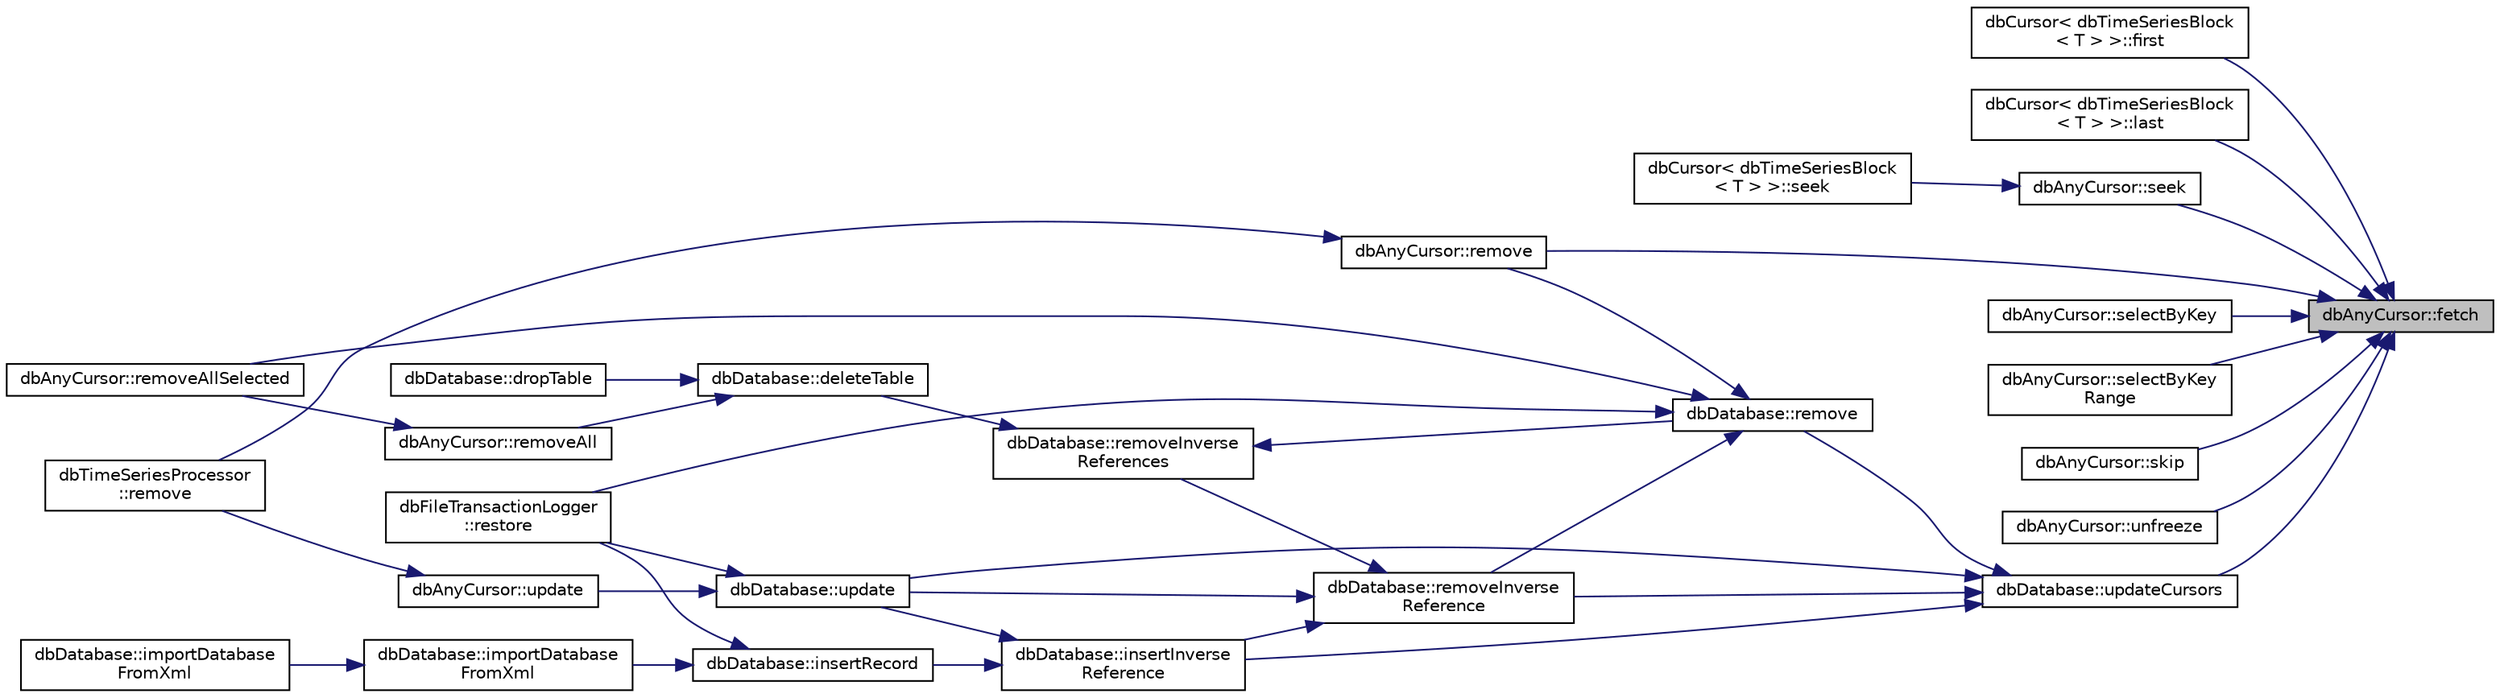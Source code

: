 digraph "dbAnyCursor::fetch"
{
 // INTERACTIVE_SVG=YES
 // LATEX_PDF_SIZE
  edge [fontname="Helvetica",fontsize="10",labelfontname="Helvetica",labelfontsize="10"];
  node [fontname="Helvetica",fontsize="10",shape=record];
  rankdir="RL";
  Node1 [label="dbAnyCursor::fetch",height=0.2,width=0.4,color="black", fillcolor="grey75", style="filled", fontcolor="black",tooltip=" "];
  Node1 -> Node2 [dir="back",color="midnightblue",fontsize="10",style="solid"];
  Node2 [label="dbCursor\< dbTimeSeriesBlock\l\< T \> \>::first",height=0.2,width=0.4,color="black", fillcolor="white", style="filled",URL="$classdbCursor.html#aac8cc28c57c7d96cb0f32b7badd10c24",tooltip=" "];
  Node1 -> Node3 [dir="back",color="midnightblue",fontsize="10",style="solid"];
  Node3 [label="dbCursor\< dbTimeSeriesBlock\l\< T \> \>::last",height=0.2,width=0.4,color="black", fillcolor="white", style="filled",URL="$classdbCursor.html#a4b2fc3e99be489fd669a18278a204013",tooltip=" "];
  Node1 -> Node4 [dir="back",color="midnightblue",fontsize="10",style="solid"];
  Node4 [label="dbAnyCursor::remove",height=0.2,width=0.4,color="black", fillcolor="white", style="filled",URL="$classdbAnyCursor.html#a7d57bf0cf5e82e273c1df6ce94307eb7",tooltip=" "];
  Node4 -> Node5 [dir="back",color="midnightblue",fontsize="10",style="solid"];
  Node5 [label="dbTimeSeriesProcessor\l::remove",height=0.2,width=0.4,color="black", fillcolor="white", style="filled",URL="$classdbTimeSeriesProcessor.html#a5b9c0f2e29ed43c74e0dd7576979f0b2",tooltip=" "];
  Node1 -> Node6 [dir="back",color="midnightblue",fontsize="10",style="solid"];
  Node6 [label="dbAnyCursor::seek",height=0.2,width=0.4,color="black", fillcolor="white", style="filled",URL="$classdbAnyCursor.html#a4c4bd14e6b2cfb1e5574f4444baabedc",tooltip=" "];
  Node6 -> Node7 [dir="back",color="midnightblue",fontsize="10",style="solid"];
  Node7 [label="dbCursor\< dbTimeSeriesBlock\l\< T \> \>::seek",height=0.2,width=0.4,color="black", fillcolor="white", style="filled",URL="$classdbCursor.html#a5bb4d5bd8ecec8fb635657e6194cd907",tooltip=" "];
  Node1 -> Node8 [dir="back",color="midnightblue",fontsize="10",style="solid"];
  Node8 [label="dbAnyCursor::selectByKey",height=0.2,width=0.4,color="black", fillcolor="white", style="filled",URL="$classdbAnyCursor.html#a0cc527a4448a60a0c85b24975f784def",tooltip=" "];
  Node1 -> Node9 [dir="back",color="midnightblue",fontsize="10",style="solid"];
  Node9 [label="dbAnyCursor::selectByKey\lRange",height=0.2,width=0.4,color="black", fillcolor="white", style="filled",URL="$classdbAnyCursor.html#ac4e6f49df41ade22ccf145628feb3613",tooltip=" "];
  Node1 -> Node10 [dir="back",color="midnightblue",fontsize="10",style="solid"];
  Node10 [label="dbAnyCursor::skip",height=0.2,width=0.4,color="black", fillcolor="white", style="filled",URL="$classdbAnyCursor.html#a2340940931df9d1f9e91824b8d103b72",tooltip=" "];
  Node1 -> Node11 [dir="back",color="midnightblue",fontsize="10",style="solid"];
  Node11 [label="dbAnyCursor::unfreeze",height=0.2,width=0.4,color="black", fillcolor="white", style="filled",URL="$classdbAnyCursor.html#a1ca79e06280a0e4717f70d8a0886945b",tooltip=" "];
  Node1 -> Node12 [dir="back",color="midnightblue",fontsize="10",style="solid"];
  Node12 [label="dbDatabase::updateCursors",height=0.2,width=0.4,color="black", fillcolor="white", style="filled",URL="$classdbDatabase.html#a46470691a99cdc9d4583e33239376970",tooltip=" "];
  Node12 -> Node13 [dir="back",color="midnightblue",fontsize="10",style="solid"];
  Node13 [label="dbDatabase::insertInverse\lReference",height=0.2,width=0.4,color="black", fillcolor="white", style="filled",URL="$classdbDatabase.html#a6bf2358ecc970b0eca70ced93c2e825e",tooltip=" "];
  Node13 -> Node14 [dir="back",color="midnightblue",fontsize="10",style="solid"];
  Node14 [label="dbDatabase::insertRecord",height=0.2,width=0.4,color="black", fillcolor="white", style="filled",URL="$classdbDatabase.html#a9de489204ef31d019e9eaa66e210c2e4",tooltip=" "];
  Node14 -> Node15 [dir="back",color="midnightblue",fontsize="10",style="solid"];
  Node15 [label="dbDatabase::importDatabase\lFromXml",height=0.2,width=0.4,color="black", fillcolor="white", style="filled",URL="$classdbDatabase.html#a732eb89bfd4a4e5d5d86a86dd7dd93f0",tooltip=" "];
  Node15 -> Node16 [dir="back",color="midnightblue",fontsize="10",style="solid"];
  Node16 [label="dbDatabase::importDatabase\lFromXml",height=0.2,width=0.4,color="black", fillcolor="white", style="filled",URL="$classdbDatabase.html#a143bc9a6e525da2bb8d2972e64f21131",tooltip=" "];
  Node14 -> Node17 [dir="back",color="midnightblue",fontsize="10",style="solid"];
  Node17 [label="dbFileTransactionLogger\l::restore",height=0.2,width=0.4,color="black", fillcolor="white", style="filled",URL="$classdbFileTransactionLogger.html#a62fe3786e91e13fac9a60bd16f356bcf",tooltip=" "];
  Node13 -> Node18 [dir="back",color="midnightblue",fontsize="10",style="solid"];
  Node18 [label="dbDatabase::update",height=0.2,width=0.4,color="black", fillcolor="white", style="filled",URL="$classdbDatabase.html#a3c190e532238b7505976b169bfff55ab",tooltip=" "];
  Node18 -> Node17 [dir="back",color="midnightblue",fontsize="10",style="solid"];
  Node18 -> Node19 [dir="back",color="midnightblue",fontsize="10",style="solid"];
  Node19 [label="dbAnyCursor::update",height=0.2,width=0.4,color="black", fillcolor="white", style="filled",URL="$classdbAnyCursor.html#ac84c01ba117088d1f7cfafbb033c63e3",tooltip=" "];
  Node19 -> Node5 [dir="back",color="midnightblue",fontsize="10",style="solid"];
  Node12 -> Node20 [dir="back",color="midnightblue",fontsize="10",style="solid"];
  Node20 [label="dbDatabase::remove",height=0.2,width=0.4,color="black", fillcolor="white", style="filled",URL="$classdbDatabase.html#a43d95dcca86929a38385e913b6d82d34",tooltip=" "];
  Node20 -> Node4 [dir="back",color="midnightblue",fontsize="10",style="solid"];
  Node20 -> Node21 [dir="back",color="midnightblue",fontsize="10",style="solid"];
  Node21 [label="dbAnyCursor::removeAllSelected",height=0.2,width=0.4,color="black", fillcolor="white", style="filled",URL="$classdbAnyCursor.html#a16812a92fe064956474b066451ee5dad",tooltip=" "];
  Node20 -> Node22 [dir="back",color="midnightblue",fontsize="10",style="solid"];
  Node22 [label="dbDatabase::removeInverse\lReference",height=0.2,width=0.4,color="black", fillcolor="white", style="filled",URL="$classdbDatabase.html#a5d97827e01d0a3576409f1c68f1c3b78",tooltip=" "];
  Node22 -> Node13 [dir="back",color="midnightblue",fontsize="10",style="solid"];
  Node22 -> Node23 [dir="back",color="midnightblue",fontsize="10",style="solid"];
  Node23 [label="dbDatabase::removeInverse\lReferences",height=0.2,width=0.4,color="black", fillcolor="white", style="filled",URL="$classdbDatabase.html#a8bfc7b7c8d974458643050db1862e2b9",tooltip=" "];
  Node23 -> Node24 [dir="back",color="midnightblue",fontsize="10",style="solid"];
  Node24 [label="dbDatabase::deleteTable",height=0.2,width=0.4,color="black", fillcolor="white", style="filled",URL="$classdbDatabase.html#af352b817b47cf712846963c12d856030",tooltip=" "];
  Node24 -> Node25 [dir="back",color="midnightblue",fontsize="10",style="solid"];
  Node25 [label="dbDatabase::dropTable",height=0.2,width=0.4,color="black", fillcolor="white", style="filled",URL="$classdbDatabase.html#adeb26f12690c4e9bc23cd7a705588dd7",tooltip=" "];
  Node24 -> Node26 [dir="back",color="midnightblue",fontsize="10",style="solid"];
  Node26 [label="dbAnyCursor::removeAll",height=0.2,width=0.4,color="black", fillcolor="white", style="filled",URL="$classdbAnyCursor.html#aeb1e5ca701dc0c3efb16edd8343f1646",tooltip=" "];
  Node26 -> Node21 [dir="back",color="midnightblue",fontsize="10",style="solid"];
  Node23 -> Node20 [dir="back",color="midnightblue",fontsize="10",style="solid"];
  Node22 -> Node18 [dir="back",color="midnightblue",fontsize="10",style="solid"];
  Node20 -> Node17 [dir="back",color="midnightblue",fontsize="10",style="solid"];
  Node12 -> Node22 [dir="back",color="midnightblue",fontsize="10",style="solid"];
  Node12 -> Node18 [dir="back",color="midnightblue",fontsize="10",style="solid"];
}
